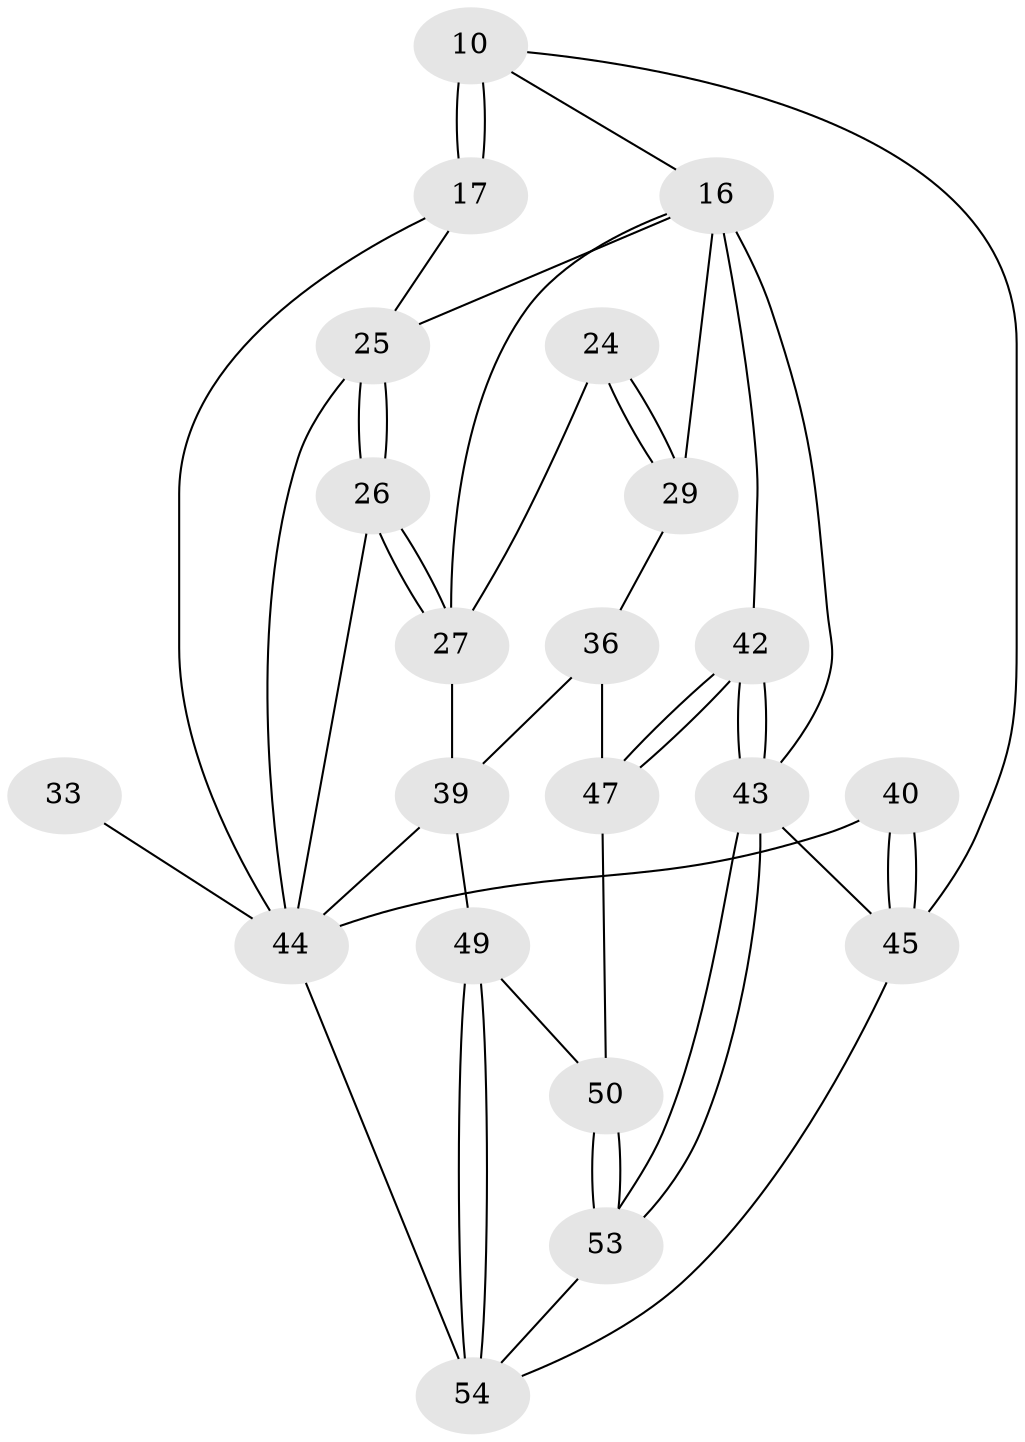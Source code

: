 // original degree distribution, {3: 0.037037037037037035, 4: 0.25925925925925924, 5: 0.48148148148148145, 6: 0.2222222222222222}
// Generated by graph-tools (version 1.1) at 2025/06/03/04/25 22:06:40]
// undirected, 21 vertices, 46 edges
graph export_dot {
graph [start="1"]
  node [color=gray90,style=filled];
  10 [pos="+0.6784901941057989+0.1836813508839945",super="+6"];
  16 [pos="+0.4023162836367812+0.27073975936152456",super="+8+9+12"];
  17 [pos="+0.7018880317442727+0.2753902645258425",super="+14+11"];
  24 [pos="+0.26145683747625315+0.3911212592084963"];
  25 [pos="+0.5012620368311375+0.4481957750279495",super="+15"];
  26 [pos="+0.49381582787566974+0.45704188548584385"];
  27 [pos="+0.41619130700550433+0.49633514322763694",super="+23"];
  29 [pos="+0.14510896861377975+0.5526188084575457",super="+22+21"];
  33 [pos="+0.764395847995553+0.7007813076056792"];
  36 [pos="+0.3043001694355377+0.7221904512381188",super="+30"];
  39 [pos="+0.38852052484775434+0.7584097439416487",super="+35"];
  40 [pos="+1+0.6401835776342377",super="+18"];
  42 [pos="+0+1",super="+32+13"];
  43 [pos="+0+1",super="+4"];
  44 [pos="+0.758617334743941+0.7683986268564361",super="+38+37+41+34"];
  45 [pos="+1+1",super="+3"];
  47 [pos="+0.13988784793868142+0.8420535211318987",super="+46"];
  49 [pos="+0.3532152959608141+1",super="+48"];
  50 [pos="+0.1730993098741519+0.9227060286336242"];
  53 [pos="+0.09661869737921731+1"];
  54 [pos="+0.3391224180826383+1",super="+52"];
  10 -- 17 [weight=3];
  10 -- 17;
  10 -- 45;
  10 -- 16;
  16 -- 25;
  16 -- 29 [weight=2];
  16 -- 43;
  16 -- 42;
  16 -- 27;
  17 -- 25;
  17 -- 44;
  24 -- 29 [weight=2];
  24 -- 29;
  24 -- 27;
  25 -- 26;
  25 -- 26;
  25 -- 44;
  26 -- 27;
  26 -- 27;
  26 -- 44;
  27 -- 39;
  29 -- 36;
  33 -- 44 [weight=3];
  36 -- 47 [weight=2];
  36 -- 39;
  39 -- 49;
  39 -- 44;
  40 -- 45 [weight=2];
  40 -- 45;
  40 -- 44 [weight=2];
  42 -- 43 [weight=2];
  42 -- 43;
  42 -- 47 [weight=2];
  42 -- 47;
  43 -- 53;
  43 -- 53;
  43 -- 45 [weight=2];
  44 -- 54;
  45 -- 54;
  47 -- 50;
  49 -- 50;
  49 -- 54 [weight=2];
  49 -- 54;
  50 -- 53;
  50 -- 53;
  53 -- 54;
}
